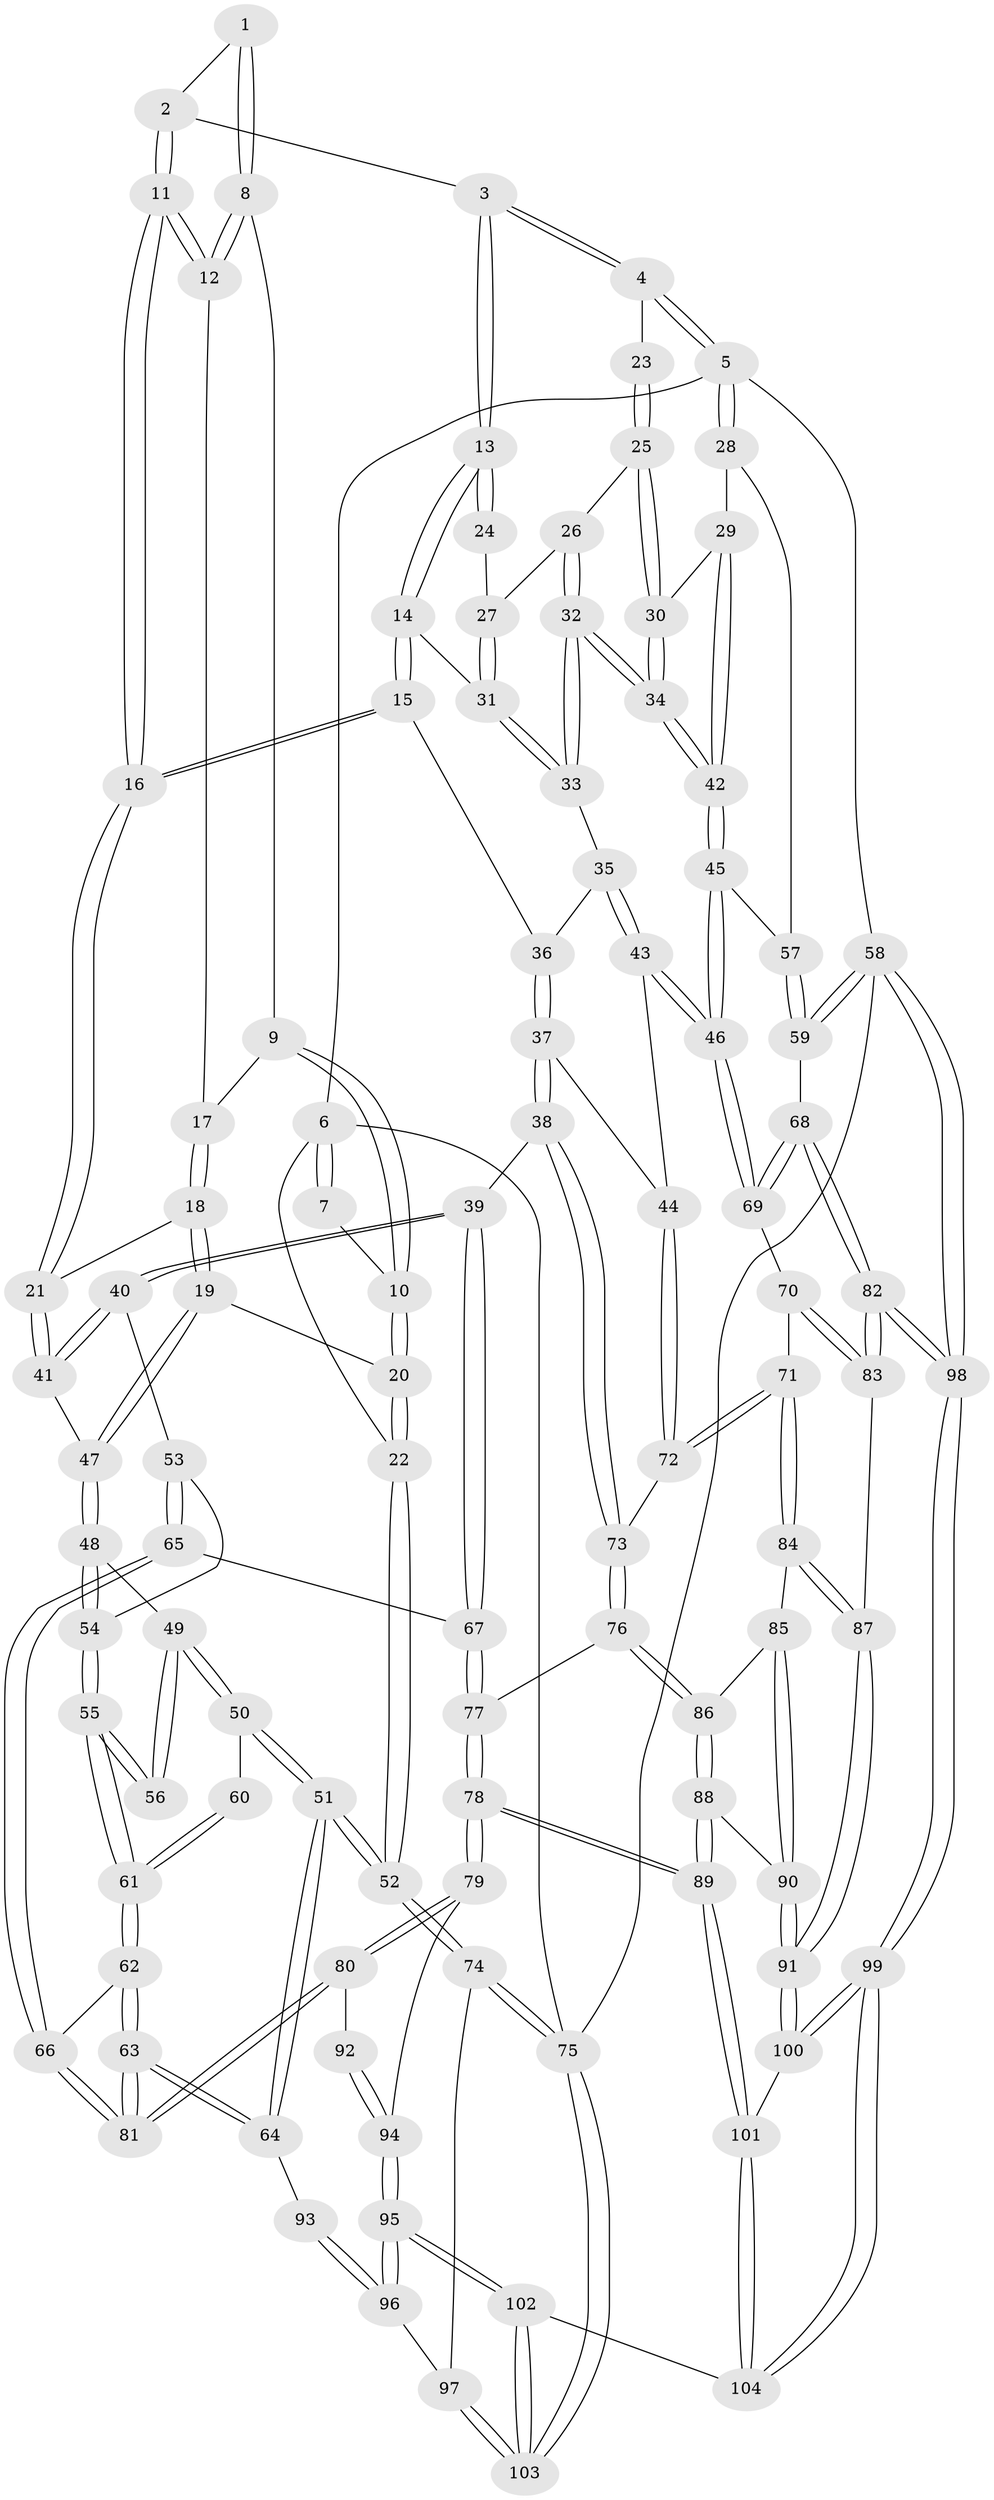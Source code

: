 // coarse degree distribution, {4: 0.38333333333333336, 5: 0.4, 6: 0.08333333333333333, 3: 0.13333333333333333}
// Generated by graph-tools (version 1.1) at 2025/42/03/06/25 10:42:31]
// undirected, 104 vertices, 257 edges
graph export_dot {
graph [start="1"]
  node [color=gray90,style=filled];
  1 [pos="+0.3379833458725272+0"];
  2 [pos="+0.5876185289531445+0"];
  3 [pos="+0.6712574312625402+0"];
  4 [pos="+1+0"];
  5 [pos="+1+0"];
  6 [pos="+0+0"];
  7 [pos="+0.13831201826401912+0"];
  8 [pos="+0.33238774057909376+0"];
  9 [pos="+0.22823592071044915+0.08397420619973711"];
  10 [pos="+0.20627035856958784+0.08741648523802462"];
  11 [pos="+0.4431059382560949+0.1378410290191379"];
  12 [pos="+0.3810034616103283+0.08591140576846507"];
  13 [pos="+0.6593146604886234+0.12337018386101982"];
  14 [pos="+0.6362187486806222+0.15949854496322893"];
  15 [pos="+0.6208512519465307+0.17626880317703936"];
  16 [pos="+0.4559704553021296+0.17851918908226044"];
  17 [pos="+0.28767571183365725+0.11809721408682745"];
  18 [pos="+0.30013874529657875+0.19274062257889343"];
  19 [pos="+0.09943024119012829+0.23207296983788547"];
  20 [pos="+0.0770109763407265+0.21063252332059268"];
  21 [pos="+0.4201039360392384+0.23305423035505754"];
  22 [pos="+0+0.08491136006034758"];
  23 [pos="+0.875326775168376+0.0722383626803538"];
  24 [pos="+0.7690176224250717+0.14021319552352726"];
  25 [pos="+0.879480741230133+0.1884530799620997"];
  26 [pos="+0.8202772454509207+0.19106916779153849"];
  27 [pos="+0.7877706008826962+0.17007675587867033"];
  28 [pos="+1+0.12083855382988737"];
  29 [pos="+0.9551958821890989+0.23164622443390762"];
  30 [pos="+0.8821294055672751+0.19205203874133558"];
  31 [pos="+0.7696603484587033+0.23712683765960282"];
  32 [pos="+0.8014014917715583+0.289007114848436"];
  33 [pos="+0.7898151215107927+0.27877727961963983"];
  34 [pos="+0.810982652927206+0.3036736415398924"];
  35 [pos="+0.6632735794681597+0.25533366913652794"];
  36 [pos="+0.6224742966726774+0.18330098435265915"];
  37 [pos="+0.5269960470556821+0.4524260376930961"];
  38 [pos="+0.5093823690024929+0.4570620490954994"];
  39 [pos="+0.503576640842772+0.4563572745791787"];
  40 [pos="+0.4310436135469897+0.41076205477864974"];
  41 [pos="+0.41324826506785284+0.2796456013037542"];
  42 [pos="+0.8420588162813821+0.40723344297190817"];
  43 [pos="+0.6902008163872794+0.41118475924293896"];
  44 [pos="+0.5643178581430545+0.4510866558235268"];
  45 [pos="+0.84155612317344+0.4137332180533449"];
  46 [pos="+0.8371463781662128+0.43551911081744465"];
  47 [pos="+0.13433550648003573+0.2922437627282116"];
  48 [pos="+0.1386850573172708+0.3071339654995857"];
  49 [pos="+0.109635170594081+0.39810848420667516"];
  50 [pos="+0.07184789371511763+0.4710298404175045"];
  51 [pos="+0+0.609873719565241"];
  52 [pos="+0+0.612479464175065"];
  53 [pos="+0.318314503392431+0.4489367547042088"];
  54 [pos="+0.3083784412089244+0.44917392450219124"];
  55 [pos="+0.24292899556388636+0.5073684017039165"];
  56 [pos="+0.19410859059832566+0.48596201634508984"];
  57 [pos="+1+0.13667568013376202"];
  58 [pos="+1+1"];
  59 [pos="+1+0.560645660431606"];
  60 [pos="+0.12403669353205364+0.4842389644674003"];
  61 [pos="+0.215852913965271+0.5547896504121409"];
  62 [pos="+0.2135523959195909+0.5600113551995533"];
  63 [pos="+0.023721130042914755+0.6176685814347176"];
  64 [pos="+0+0.6143199836498603"];
  65 [pos="+0.33573007541105226+0.6158755227642245"];
  66 [pos="+0.2681488094126503+0.6596458116637067"];
  67 [pos="+0.4237329991773471+0.6296659499121842"];
  68 [pos="+0.9043240913989273+0.5298136369941249"];
  69 [pos="+0.8914780304336732+0.5239970260037723"];
  70 [pos="+0.8076817835527905+0.5878064247202904"];
  71 [pos="+0.7306802161881266+0.6410231083736845"];
  72 [pos="+0.7209114941646771+0.638474898665142"];
  73 [pos="+0.5824945256212757+0.6551981525101113"];
  74 [pos="+0+0.7552218120619038"];
  75 [pos="+0+1"];
  76 [pos="+0.5589067713873226+0.6948517462798111"];
  77 [pos="+0.43605402140595056+0.6759341459176318"];
  78 [pos="+0.3593730862191827+0.8269563479664122"];
  79 [pos="+0.2807416136710623+0.8020117715410764"];
  80 [pos="+0.25984492143614607+0.7531830929833163"];
  81 [pos="+0.2532086327747216+0.7303596278283572"];
  82 [pos="+0.8813534769469403+0.8267315577663333"];
  83 [pos="+0.8279579698438737+0.8049244414545117"];
  84 [pos="+0.7269791175587984+0.7227675815648578"];
  85 [pos="+0.6181425287853679+0.7546527384210566"];
  86 [pos="+0.5614097468394302+0.7085048503491006"];
  87 [pos="+0.7485921360441344+0.7788392110827895"];
  88 [pos="+0.5085637095418549+0.8146616358849207"];
  89 [pos="+0.4038023812524446+0.8738907128771454"];
  90 [pos="+0.6254446634313553+0.8395900735961752"];
  91 [pos="+0.6645571171612547+0.8811993325100038"];
  92 [pos="+0.10739697893754468+0.7486423645369155"];
  93 [pos="+0.049880224111773515+0.7332433178563743"];
  94 [pos="+0.21488033460355244+0.8477212608752938"];
  95 [pos="+0.18268231085457728+0.873324318023724"];
  96 [pos="+0.10849382057799566+0.8680063787147416"];
  97 [pos="+0.10353528797364782+0.870856011954504"];
  98 [pos="+1+1"];
  99 [pos="+0.8353311513425212+1"];
  100 [pos="+0.6653828735233386+0.912736842300229"];
  101 [pos="+0.4174572258972501+0.9244700210022306"];
  102 [pos="+0.2107439174030801+1"];
  103 [pos="+0+1"];
  104 [pos="+0.40632143874298154+1"];
  1 -- 2;
  1 -- 8;
  1 -- 8;
  2 -- 3;
  2 -- 11;
  2 -- 11;
  3 -- 4;
  3 -- 4;
  3 -- 13;
  3 -- 13;
  4 -- 5;
  4 -- 5;
  4 -- 23;
  5 -- 6;
  5 -- 28;
  5 -- 28;
  5 -- 58;
  6 -- 7;
  6 -- 7;
  6 -- 22;
  6 -- 75;
  7 -- 10;
  8 -- 9;
  8 -- 12;
  8 -- 12;
  9 -- 10;
  9 -- 10;
  9 -- 17;
  10 -- 20;
  10 -- 20;
  11 -- 12;
  11 -- 12;
  11 -- 16;
  11 -- 16;
  12 -- 17;
  13 -- 14;
  13 -- 14;
  13 -- 24;
  13 -- 24;
  14 -- 15;
  14 -- 15;
  14 -- 31;
  15 -- 16;
  15 -- 16;
  15 -- 36;
  16 -- 21;
  16 -- 21;
  17 -- 18;
  17 -- 18;
  18 -- 19;
  18 -- 19;
  18 -- 21;
  19 -- 20;
  19 -- 47;
  19 -- 47;
  20 -- 22;
  20 -- 22;
  21 -- 41;
  21 -- 41;
  22 -- 52;
  22 -- 52;
  23 -- 25;
  23 -- 25;
  24 -- 27;
  25 -- 26;
  25 -- 30;
  25 -- 30;
  26 -- 27;
  26 -- 32;
  26 -- 32;
  27 -- 31;
  27 -- 31;
  28 -- 29;
  28 -- 57;
  29 -- 30;
  29 -- 42;
  29 -- 42;
  30 -- 34;
  30 -- 34;
  31 -- 33;
  31 -- 33;
  32 -- 33;
  32 -- 33;
  32 -- 34;
  32 -- 34;
  33 -- 35;
  34 -- 42;
  34 -- 42;
  35 -- 36;
  35 -- 43;
  35 -- 43;
  36 -- 37;
  36 -- 37;
  37 -- 38;
  37 -- 38;
  37 -- 44;
  38 -- 39;
  38 -- 73;
  38 -- 73;
  39 -- 40;
  39 -- 40;
  39 -- 67;
  39 -- 67;
  40 -- 41;
  40 -- 41;
  40 -- 53;
  41 -- 47;
  42 -- 45;
  42 -- 45;
  43 -- 44;
  43 -- 46;
  43 -- 46;
  44 -- 72;
  44 -- 72;
  45 -- 46;
  45 -- 46;
  45 -- 57;
  46 -- 69;
  46 -- 69;
  47 -- 48;
  47 -- 48;
  48 -- 49;
  48 -- 54;
  48 -- 54;
  49 -- 50;
  49 -- 50;
  49 -- 56;
  49 -- 56;
  50 -- 51;
  50 -- 51;
  50 -- 60;
  51 -- 52;
  51 -- 52;
  51 -- 64;
  51 -- 64;
  52 -- 74;
  52 -- 74;
  53 -- 54;
  53 -- 65;
  53 -- 65;
  54 -- 55;
  54 -- 55;
  55 -- 56;
  55 -- 56;
  55 -- 61;
  55 -- 61;
  57 -- 59;
  57 -- 59;
  58 -- 59;
  58 -- 59;
  58 -- 98;
  58 -- 98;
  58 -- 75;
  59 -- 68;
  60 -- 61;
  60 -- 61;
  61 -- 62;
  61 -- 62;
  62 -- 63;
  62 -- 63;
  62 -- 66;
  63 -- 64;
  63 -- 64;
  63 -- 81;
  63 -- 81;
  64 -- 93;
  65 -- 66;
  65 -- 66;
  65 -- 67;
  66 -- 81;
  66 -- 81;
  67 -- 77;
  67 -- 77;
  68 -- 69;
  68 -- 69;
  68 -- 82;
  68 -- 82;
  69 -- 70;
  70 -- 71;
  70 -- 83;
  70 -- 83;
  71 -- 72;
  71 -- 72;
  71 -- 84;
  71 -- 84;
  72 -- 73;
  73 -- 76;
  73 -- 76;
  74 -- 75;
  74 -- 75;
  74 -- 97;
  75 -- 103;
  75 -- 103;
  76 -- 77;
  76 -- 86;
  76 -- 86;
  77 -- 78;
  77 -- 78;
  78 -- 79;
  78 -- 79;
  78 -- 89;
  78 -- 89;
  79 -- 80;
  79 -- 80;
  79 -- 94;
  80 -- 81;
  80 -- 81;
  80 -- 92;
  82 -- 83;
  82 -- 83;
  82 -- 98;
  82 -- 98;
  83 -- 87;
  84 -- 85;
  84 -- 87;
  84 -- 87;
  85 -- 86;
  85 -- 90;
  85 -- 90;
  86 -- 88;
  86 -- 88;
  87 -- 91;
  87 -- 91;
  88 -- 89;
  88 -- 89;
  88 -- 90;
  89 -- 101;
  89 -- 101;
  90 -- 91;
  90 -- 91;
  91 -- 100;
  91 -- 100;
  92 -- 94;
  92 -- 94;
  93 -- 96;
  93 -- 96;
  94 -- 95;
  94 -- 95;
  95 -- 96;
  95 -- 96;
  95 -- 102;
  95 -- 102;
  96 -- 97;
  97 -- 103;
  97 -- 103;
  98 -- 99;
  98 -- 99;
  99 -- 100;
  99 -- 100;
  99 -- 104;
  99 -- 104;
  100 -- 101;
  101 -- 104;
  101 -- 104;
  102 -- 103;
  102 -- 103;
  102 -- 104;
}
